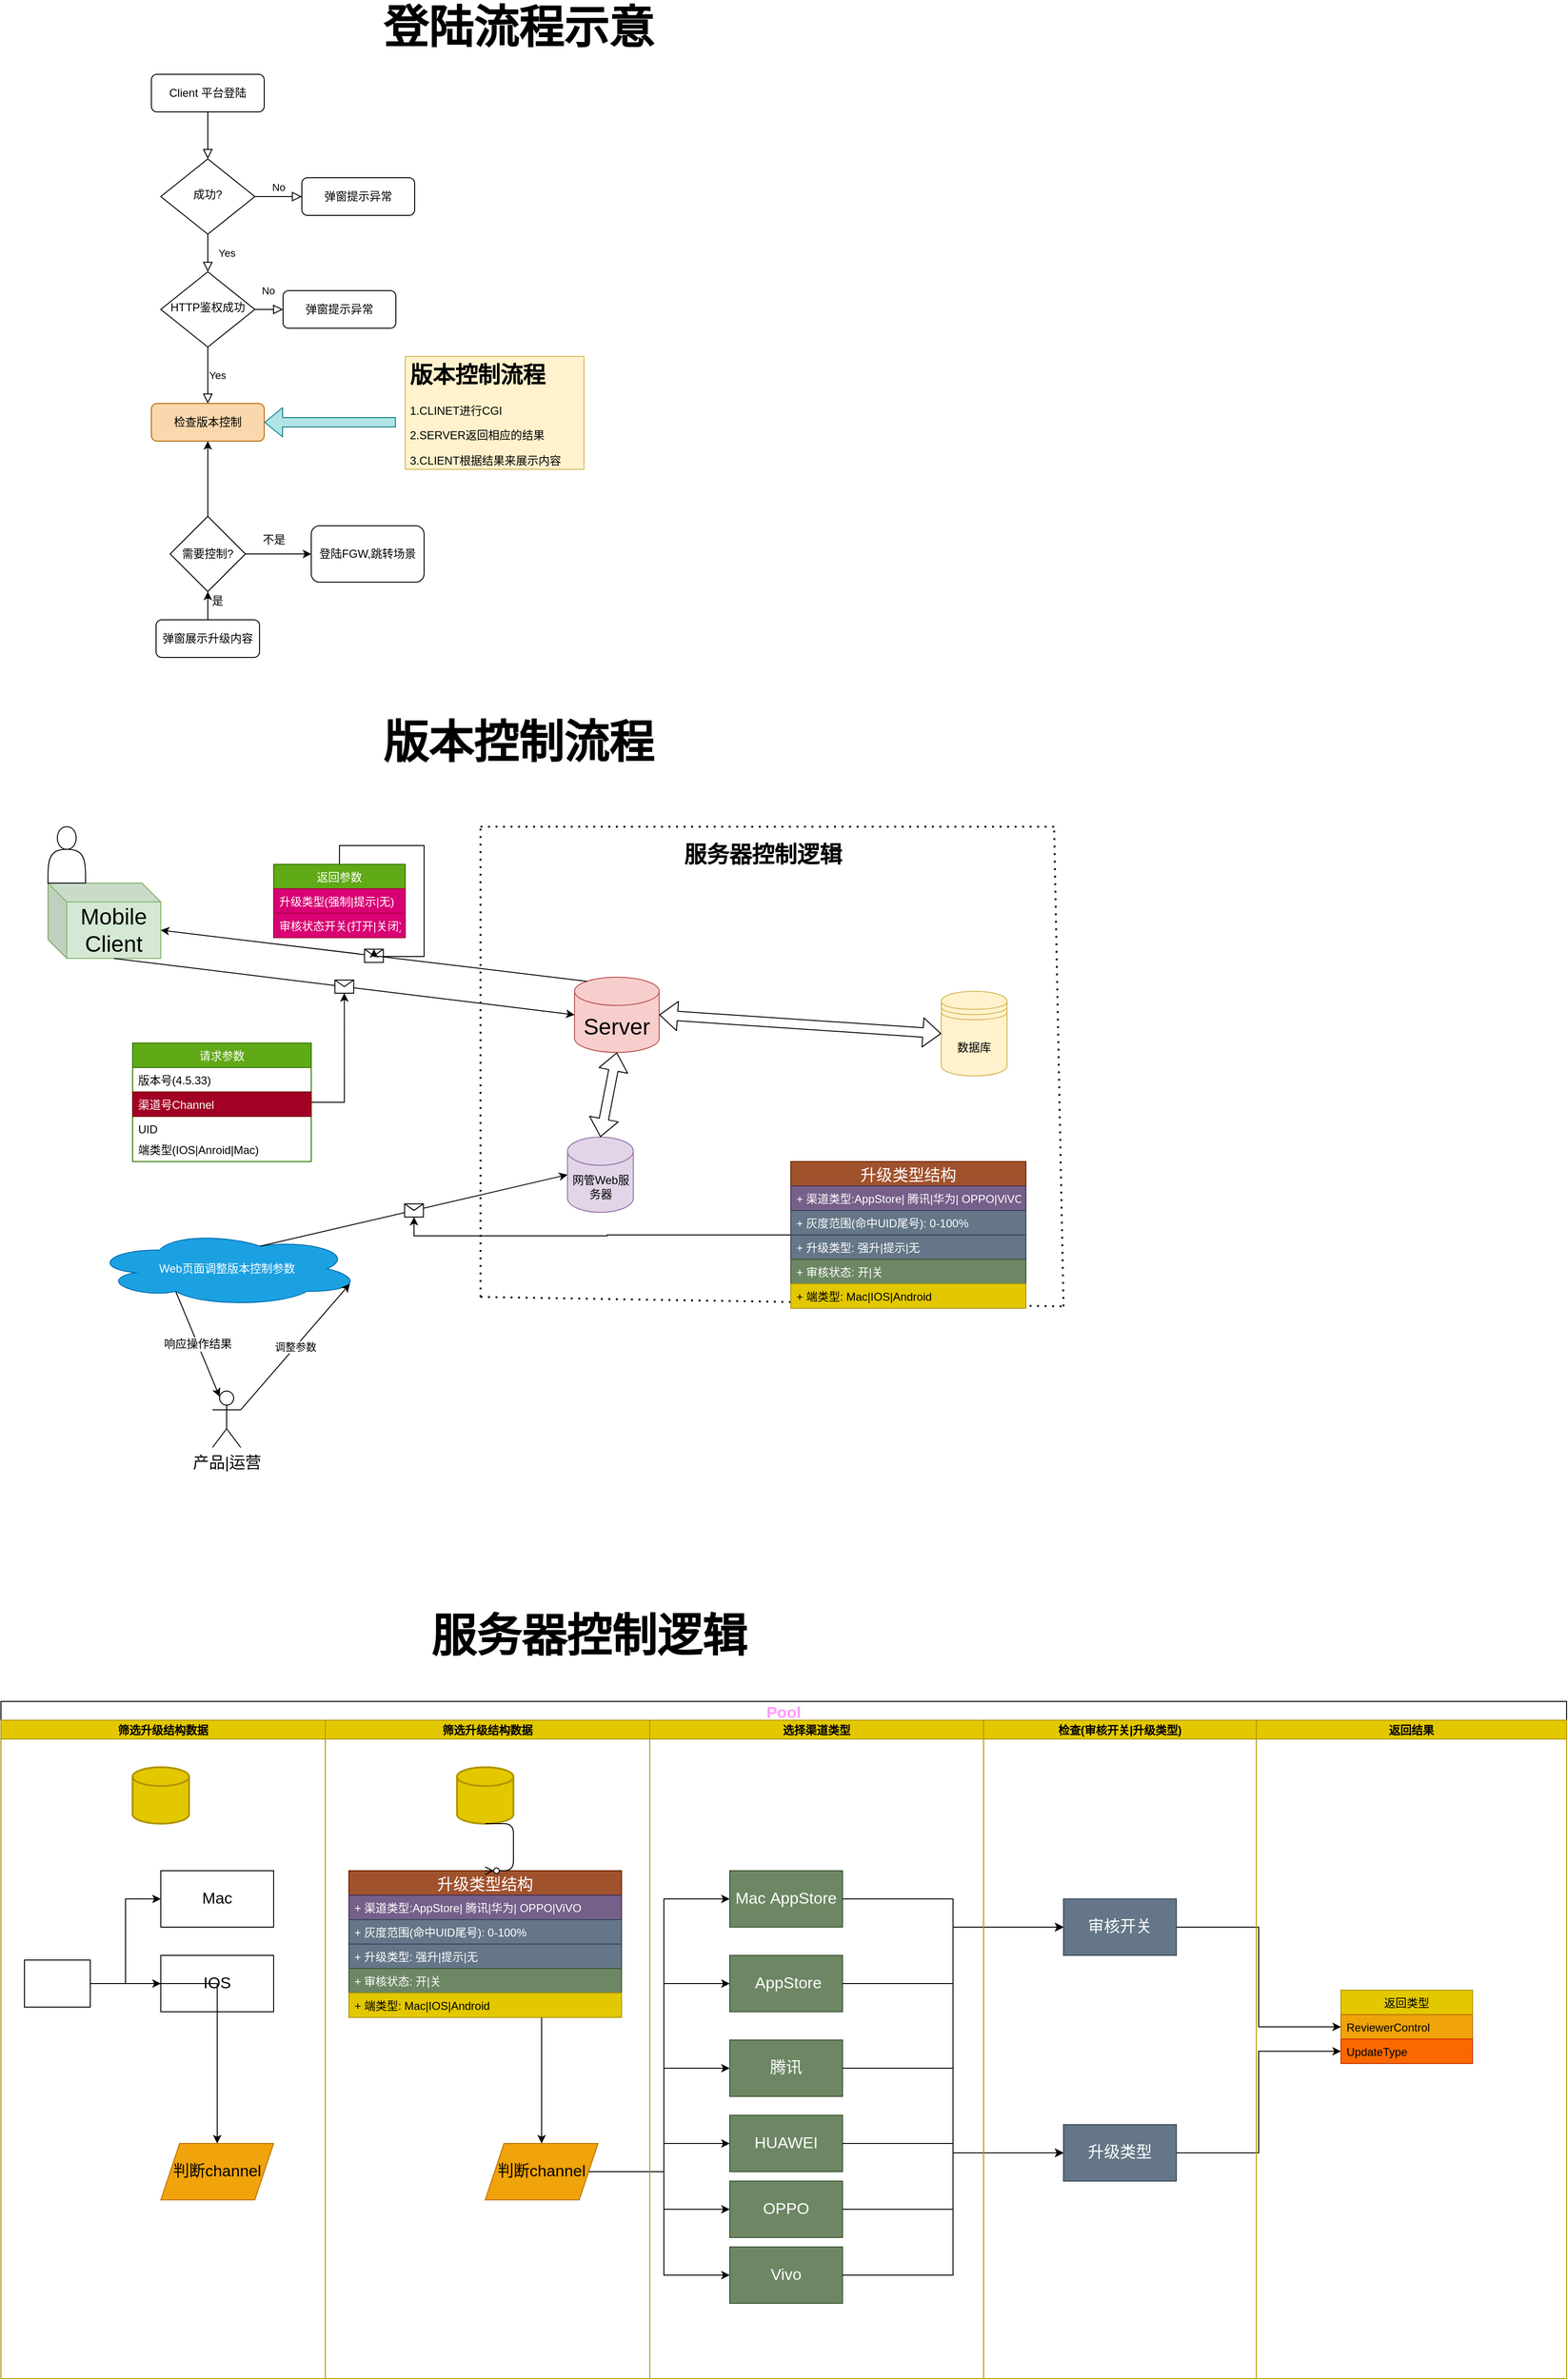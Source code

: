 <mxfile version="14.9.2" type="github">
  <diagram id="C5RBs43oDa-KdzZeNtuy" name="Page-1">
    <mxGraphModel dx="3263" dy="1162" grid="1" gridSize="10" guides="1" tooltips="1" connect="1" arrows="1" fold="1" page="1" pageScale="1" pageWidth="827" pageHeight="1169" math="0" shadow="0">
      <root>
        <mxCell id="WIyWlLk6GJQsqaUBKTNV-0" />
        <mxCell id="WIyWlLk6GJQsqaUBKTNV-1" parent="WIyWlLk6GJQsqaUBKTNV-0" />
        <mxCell id="WIyWlLk6GJQsqaUBKTNV-2" value="" style="rounded=0;html=1;jettySize=auto;orthogonalLoop=1;fontSize=11;endArrow=block;endFill=0;endSize=8;strokeWidth=1;shadow=0;labelBackgroundColor=none;edgeStyle=orthogonalEdgeStyle;" parent="WIyWlLk6GJQsqaUBKTNV-1" source="WIyWlLk6GJQsqaUBKTNV-3" target="WIyWlLk6GJQsqaUBKTNV-6" edge="1">
          <mxGeometry relative="1" as="geometry" />
        </mxCell>
        <mxCell id="WIyWlLk6GJQsqaUBKTNV-3" value="Client&amp;nbsp;平台登陆" style="rounded=1;whiteSpace=wrap;html=1;fontSize=12;glass=0;strokeWidth=1;shadow=0;" parent="WIyWlLk6GJQsqaUBKTNV-1" vertex="1">
          <mxGeometry x="160" y="80" width="120" height="40" as="geometry" />
        </mxCell>
        <mxCell id="WIyWlLk6GJQsqaUBKTNV-4" value="Yes" style="rounded=0;html=1;jettySize=auto;orthogonalLoop=1;fontSize=11;endArrow=block;endFill=0;endSize=8;strokeWidth=1;shadow=0;labelBackgroundColor=none;edgeStyle=orthogonalEdgeStyle;" parent="WIyWlLk6GJQsqaUBKTNV-1" source="WIyWlLk6GJQsqaUBKTNV-6" target="WIyWlLk6GJQsqaUBKTNV-10" edge="1">
          <mxGeometry y="20" relative="1" as="geometry">
            <mxPoint as="offset" />
          </mxGeometry>
        </mxCell>
        <mxCell id="WIyWlLk6GJQsqaUBKTNV-5" value="No" style="edgeStyle=orthogonalEdgeStyle;rounded=0;html=1;jettySize=auto;orthogonalLoop=1;fontSize=11;endArrow=block;endFill=0;endSize=8;strokeWidth=1;shadow=0;labelBackgroundColor=none;" parent="WIyWlLk6GJQsqaUBKTNV-1" source="WIyWlLk6GJQsqaUBKTNV-6" target="WIyWlLk6GJQsqaUBKTNV-7" edge="1">
          <mxGeometry y="10" relative="1" as="geometry">
            <mxPoint as="offset" />
          </mxGeometry>
        </mxCell>
        <mxCell id="WIyWlLk6GJQsqaUBKTNV-6" value="成功?" style="rhombus;whiteSpace=wrap;html=1;shadow=0;fontFamily=Helvetica;fontSize=12;align=center;strokeWidth=1;spacing=6;spacingTop=-4;" parent="WIyWlLk6GJQsqaUBKTNV-1" vertex="1">
          <mxGeometry x="170" y="170" width="100" height="80" as="geometry" />
        </mxCell>
        <mxCell id="WIyWlLk6GJQsqaUBKTNV-7" value="弹窗提示异常" style="rounded=1;whiteSpace=wrap;html=1;fontSize=12;glass=0;strokeWidth=1;shadow=0;" parent="WIyWlLk6GJQsqaUBKTNV-1" vertex="1">
          <mxGeometry x="320" y="190" width="120" height="40" as="geometry" />
        </mxCell>
        <mxCell id="WIyWlLk6GJQsqaUBKTNV-8" value="No" style="rounded=0;html=1;jettySize=auto;orthogonalLoop=1;fontSize=11;endArrow=block;endFill=0;endSize=8;strokeWidth=1;shadow=0;labelBackgroundColor=none;edgeStyle=orthogonalEdgeStyle;" parent="WIyWlLk6GJQsqaUBKTNV-1" source="WIyWlLk6GJQsqaUBKTNV-10" target="WIyWlLk6GJQsqaUBKTNV-11" edge="1">
          <mxGeometry x="0.333" y="20" relative="1" as="geometry">
            <mxPoint as="offset" />
          </mxGeometry>
        </mxCell>
        <mxCell id="WIyWlLk6GJQsqaUBKTNV-9" value="Yes" style="edgeStyle=orthogonalEdgeStyle;rounded=0;html=1;jettySize=auto;orthogonalLoop=1;fontSize=11;endArrow=block;endFill=0;endSize=8;strokeWidth=1;shadow=0;labelBackgroundColor=none;" parent="WIyWlLk6GJQsqaUBKTNV-1" source="WIyWlLk6GJQsqaUBKTNV-10" target="WIyWlLk6GJQsqaUBKTNV-12" edge="1">
          <mxGeometry y="10" relative="1" as="geometry">
            <mxPoint as="offset" />
          </mxGeometry>
        </mxCell>
        <mxCell id="WIyWlLk6GJQsqaUBKTNV-10" value="HTTP鉴权成功" style="rhombus;whiteSpace=wrap;html=1;shadow=0;fontFamily=Helvetica;fontSize=12;align=center;strokeWidth=1;spacing=6;spacingTop=-4;" parent="WIyWlLk6GJQsqaUBKTNV-1" vertex="1">
          <mxGeometry x="170" y="290" width="100" height="80" as="geometry" />
        </mxCell>
        <mxCell id="WIyWlLk6GJQsqaUBKTNV-11" value="弹窗提示异常" style="rounded=1;whiteSpace=wrap;html=1;fontSize=12;glass=0;strokeWidth=1;shadow=0;" parent="WIyWlLk6GJQsqaUBKTNV-1" vertex="1">
          <mxGeometry x="300" y="310" width="120" height="40" as="geometry" />
        </mxCell>
        <mxCell id="WIyWlLk6GJQsqaUBKTNV-12" value="检查版本控制" style="rounded=1;whiteSpace=wrap;html=1;fontSize=12;glass=0;strokeWidth=1;shadow=0;fillColor=#fad7ac;strokeColor=#b46504;" parent="WIyWlLk6GJQsqaUBKTNV-1" vertex="1">
          <mxGeometry x="160" y="430" width="120" height="40" as="geometry" />
        </mxCell>
        <mxCell id="D4YN4v9mlvJEu1m4oH__-1" style="edgeStyle=orthogonalEdgeStyle;rounded=0;orthogonalLoop=1;jettySize=auto;html=1;" parent="WIyWlLk6GJQsqaUBKTNV-1" source="D4YN4v9mlvJEu1m4oH__-0" target="WIyWlLk6GJQsqaUBKTNV-12" edge="1">
          <mxGeometry relative="1" as="geometry" />
        </mxCell>
        <mxCell id="D4YN4v9mlvJEu1m4oH__-6" style="edgeStyle=orthogonalEdgeStyle;rounded=0;orthogonalLoop=1;jettySize=auto;html=1;entryX=0;entryY=0.5;entryDx=0;entryDy=0;" parent="WIyWlLk6GJQsqaUBKTNV-1" source="D4YN4v9mlvJEu1m4oH__-0" target="D4YN4v9mlvJEu1m4oH__-2" edge="1">
          <mxGeometry relative="1" as="geometry" />
        </mxCell>
        <mxCell id="D4YN4v9mlvJEu1m4oH__-0" value="需要控制?" style="rhombus;whiteSpace=wrap;html=1;" parent="WIyWlLk6GJQsqaUBKTNV-1" vertex="1">
          <mxGeometry x="180" y="550" width="80" height="80" as="geometry" />
        </mxCell>
        <mxCell id="D4YN4v9mlvJEu1m4oH__-2" value="登陆FGW,跳转场景" style="rounded=1;whiteSpace=wrap;html=1;" parent="WIyWlLk6GJQsqaUBKTNV-1" vertex="1">
          <mxGeometry x="330" y="560" width="120" height="60" as="geometry" />
        </mxCell>
        <mxCell id="D4YN4v9mlvJEu1m4oH__-4" style="edgeStyle=orthogonalEdgeStyle;rounded=0;orthogonalLoop=1;jettySize=auto;html=1;" parent="WIyWlLk6GJQsqaUBKTNV-1" source="D4YN4v9mlvJEu1m4oH__-3" target="D4YN4v9mlvJEu1m4oH__-0" edge="1">
          <mxGeometry relative="1" as="geometry" />
        </mxCell>
        <mxCell id="D4YN4v9mlvJEu1m4oH__-3" value="弹窗展示升级内容" style="rounded=1;whiteSpace=wrap;html=1;" parent="WIyWlLk6GJQsqaUBKTNV-1" vertex="1">
          <mxGeometry x="165" y="660" width="110" height="40" as="geometry" />
        </mxCell>
        <mxCell id="D4YN4v9mlvJEu1m4oH__-5" value="是" style="text;html=1;align=center;verticalAlign=middle;resizable=0;points=[];autosize=1;strokeColor=none;" parent="WIyWlLk6GJQsqaUBKTNV-1" vertex="1">
          <mxGeometry x="215" y="630" width="30" height="20" as="geometry" />
        </mxCell>
        <mxCell id="D4YN4v9mlvJEu1m4oH__-7" value="不是" style="text;html=1;align=center;verticalAlign=middle;resizable=0;points=[];autosize=1;strokeColor=none;" parent="WIyWlLk6GJQsqaUBKTNV-1" vertex="1">
          <mxGeometry x="270" y="565" width="40" height="20" as="geometry" />
        </mxCell>
        <mxCell id="D4YN4v9mlvJEu1m4oH__-8" value="" style="shape=flexArrow;endArrow=classic;html=1;entryX=1;entryY=0.5;entryDx=0;entryDy=0;fillColor=#b0e3e6;strokeColor=#0e8088;" parent="WIyWlLk6GJQsqaUBKTNV-1" target="WIyWlLk6GJQsqaUBKTNV-12" edge="1">
          <mxGeometry width="50" height="50" relative="1" as="geometry">
            <mxPoint x="420" y="450" as="sourcePoint" />
            <mxPoint x="464" y="430" as="targetPoint" />
          </mxGeometry>
        </mxCell>
        <mxCell id="D4YN4v9mlvJEu1m4oH__-9" value="&lt;h1&gt;版本控制流程&lt;/h1&gt;&lt;p&gt;1.CLINET进行CGI&lt;/p&gt;&lt;p&gt;2.SERVER返回相应的结果&lt;/p&gt;&lt;p&gt;3.CLIENT根据结果来展示内容&lt;/p&gt;" style="text;html=1;strokeColor=#d6b656;fillColor=#fff2cc;spacing=5;spacingTop=-20;whiteSpace=wrap;overflow=hidden;rounded=0;" parent="WIyWlLk6GJQsqaUBKTNV-1" vertex="1">
          <mxGeometry x="430" y="380" width="190" height="120" as="geometry" />
        </mxCell>
        <mxCell id="D4YN4v9mlvJEu1m4oH__-10" value="&lt;font style=&quot;font-size: 48px&quot;&gt;登陆流程示意&lt;/font&gt;" style="text;html=1;align=center;verticalAlign=middle;resizable=0;points=[];autosize=1;strokeColor=none;fontSize=24;fontStyle=1" parent="WIyWlLk6GJQsqaUBKTNV-1" vertex="1">
          <mxGeometry x="400" y="10" width="300" height="40" as="geometry" />
        </mxCell>
        <mxCell id="D4YN4v9mlvJEu1m4oH__-46" value="&lt;h1 style=&quot;text-align: left&quot;&gt;版本控制流程&lt;/h1&gt;" style="text;html=1;align=center;verticalAlign=middle;resizable=0;points=[];autosize=1;strokeColor=none;fontSize=24;" parent="WIyWlLk6GJQsqaUBKTNV-1" vertex="1">
          <mxGeometry x="400" y="740" width="300" height="100" as="geometry" />
        </mxCell>
        <mxCell id="D4YN4v9mlvJEu1m4oH__-47" value="Mobile&lt;br&gt;Client" style="shape=cube;whiteSpace=wrap;html=1;boundedLbl=1;backgroundOutline=1;darkOpacity=0.05;darkOpacity2=0.1;fontSize=24;fillColor=#d5e8d4;strokeColor=#82b366;" parent="WIyWlLk6GJQsqaUBKTNV-1" vertex="1">
          <mxGeometry x="50" y="940" width="120" height="80" as="geometry" />
        </mxCell>
        <mxCell id="D4YN4v9mlvJEu1m4oH__-48" value="Server" style="shape=cylinder3;whiteSpace=wrap;html=1;boundedLbl=1;backgroundOutline=1;size=15;fontSize=24;fillColor=#f8cecc;strokeColor=#b85450;" parent="WIyWlLk6GJQsqaUBKTNV-1" vertex="1">
          <mxGeometry x="610" y="1040" width="90" height="80" as="geometry" />
        </mxCell>
        <mxCell id="0dqQhRruF30PHTMvhqvC-68" style="edgeStyle=orthogonalEdgeStyle;rounded=0;orthogonalLoop=1;jettySize=auto;html=1;entryX=0.5;entryY=1;entryDx=0;entryDy=0;" parent="WIyWlLk6GJQsqaUBKTNV-1" source="0dqQhRruF30PHTMvhqvC-1" target="0dqQhRruF30PHTMvhqvC-66" edge="1">
          <mxGeometry relative="1" as="geometry" />
        </mxCell>
        <mxCell id="0dqQhRruF30PHTMvhqvC-1" value="请求参数" style="swimlane;fontStyle=0;childLayout=stackLayout;horizontal=1;startSize=26;horizontalStack=0;resizeParent=1;resizeParentMax=0;resizeLast=0;collapsible=1;marginBottom=0;autosize=1;metaEdit=1;aspect=fixed;fillColor=#60a917;strokeColor=#2D7600;fontColor=#ffffff;" parent="WIyWlLk6GJQsqaUBKTNV-1" vertex="1">
          <mxGeometry x="140" y="1110" width="190" height="126" as="geometry" />
        </mxCell>
        <mxCell id="0dqQhRruF30PHTMvhqvC-2" value="版本号(4.5.33)" style="text;strokeColor=none;fillColor=none;align=left;verticalAlign=top;spacingLeft=4;spacingRight=4;overflow=hidden;rotatable=0;points=[[0,0.5],[1,0.5]];portConstraint=eastwest;" parent="0dqQhRruF30PHTMvhqvC-1" vertex="1">
          <mxGeometry y="26" width="190" height="26" as="geometry" />
        </mxCell>
        <mxCell id="0dqQhRruF30PHTMvhqvC-62" value="渠道号Channel" style="text;strokeColor=#6F0000;fillColor=#a20025;align=left;verticalAlign=top;spacingLeft=4;spacingRight=4;overflow=hidden;rotatable=0;points=[[0,0.5],[1,0.5]];portConstraint=eastwest;fontColor=#ffffff;" parent="0dqQhRruF30PHTMvhqvC-1" vertex="1">
          <mxGeometry y="52" width="190" height="26" as="geometry" />
        </mxCell>
        <object label="UID" Channel="" id="0dqQhRruF30PHTMvhqvC-4">
          <mxCell style="text;strokeColor=none;fillColor=none;align=left;verticalAlign=top;spacingLeft=4;spacingRight=4;overflow=hidden;rotatable=0;points=[[0,0.5],[1,0.5]];portConstraint=eastwest;" parent="0dqQhRruF30PHTMvhqvC-1" vertex="1">
            <mxGeometry y="78" width="190" height="22" as="geometry" />
          </mxCell>
        </object>
        <mxCell id="0dqQhRruF30PHTMvhqvC-3" value="端类型(IOS|Anroid|Mac)" style="text;strokeColor=none;fillColor=none;align=left;verticalAlign=top;spacingLeft=4;spacingRight=4;overflow=hidden;rotatable=0;points=[[0,0.5],[1,0.5]];portConstraint=eastwest;" parent="0dqQhRruF30PHTMvhqvC-1" vertex="1">
          <mxGeometry y="100" width="190" height="26" as="geometry" />
        </mxCell>
        <mxCell id="0dqQhRruF30PHTMvhqvC-7" value="" style="shape=actor;whiteSpace=wrap;html=1;" parent="WIyWlLk6GJQsqaUBKTNV-1" vertex="1">
          <mxGeometry x="50" y="880" width="40" height="60" as="geometry" />
        </mxCell>
        <mxCell id="0dqQhRruF30PHTMvhqvC-8" value="数据库" style="shape=datastore;whiteSpace=wrap;html=1;fillColor=#fff2cc;strokeColor=#d6b656;" parent="WIyWlLk6GJQsqaUBKTNV-1" vertex="1">
          <mxGeometry x="1000" y="1055" width="70" height="90" as="geometry" />
        </mxCell>
        <mxCell id="0dqQhRruF30PHTMvhqvC-9" value="产品|运营&lt;br style=&quot;font-size: 17px;&quot;&gt;" style="shape=umlActor;verticalLabelPosition=bottom;verticalAlign=top;html=1;outlineConnect=0;fontSize=17;" parent="WIyWlLk6GJQsqaUBKTNV-1" vertex="1">
          <mxGeometry x="225" y="1480" width="30" height="60" as="geometry" />
        </mxCell>
        <mxCell id="0dqQhRruF30PHTMvhqvC-10" value="Web页面调整版本控制参数" style="ellipse;shape=cloud;whiteSpace=wrap;html=1;fillColor=#1ba1e2;strokeColor=#006EAF;fontColor=#ffffff;" parent="WIyWlLk6GJQsqaUBKTNV-1" vertex="1">
          <mxGeometry x="97.5" y="1310" width="285" height="80" as="geometry" />
        </mxCell>
        <mxCell id="0dqQhRruF30PHTMvhqvC-19" value="网管Web服务器" style="shape=cylinder3;whiteSpace=wrap;html=1;boundedLbl=1;backgroundOutline=1;size=15;fillColor=#e1d5e7;strokeColor=#9673a6;" parent="WIyWlLk6GJQsqaUBKTNV-1" vertex="1">
          <mxGeometry x="602.5" y="1210" width="70" height="80" as="geometry" />
        </mxCell>
        <mxCell id="0dqQhRruF30PHTMvhqvC-33" value="" style="endArrow=classic;html=1;entryX=0.25;entryY=0.1;entryDx=0;entryDy=0;entryPerimeter=0;exitX=0.31;exitY=0.8;exitDx=0;exitDy=0;exitPerimeter=0;" parent="WIyWlLk6GJQsqaUBKTNV-1" source="0dqQhRruF30PHTMvhqvC-10" target="0dqQhRruF30PHTMvhqvC-9" edge="1">
          <mxGeometry relative="1" as="geometry">
            <mxPoint x="360" y="1540" as="sourcePoint" />
            <mxPoint x="460" y="1540" as="targetPoint" />
          </mxGeometry>
        </mxCell>
        <mxCell id="0dqQhRruF30PHTMvhqvC-34" value="&lt;span style=&quot;font-size: 12px ; background-color: rgb(248 , 249 , 250)&quot;&gt;响应操作结果&lt;/span&gt;" style="edgeLabel;resizable=0;html=1;align=center;verticalAlign=middle;" parent="0dqQhRruF30PHTMvhqvC-33" connectable="0" vertex="1">
          <mxGeometry relative="1" as="geometry" />
        </mxCell>
        <mxCell id="0dqQhRruF30PHTMvhqvC-35" value="" style="endArrow=classic;html=1;entryX=0.96;entryY=0.7;entryDx=0;entryDy=0;entryPerimeter=0;exitX=1;exitY=0.333;exitDx=0;exitDy=0;exitPerimeter=0;" parent="WIyWlLk6GJQsqaUBKTNV-1" source="0dqQhRruF30PHTMvhqvC-9" target="0dqQhRruF30PHTMvhqvC-10" edge="1">
          <mxGeometry relative="1" as="geometry">
            <mxPoint x="495" y="1670" as="sourcePoint" />
            <mxPoint x="655" y="1670" as="targetPoint" />
          </mxGeometry>
        </mxCell>
        <mxCell id="0dqQhRruF30PHTMvhqvC-36" value="调整参数" style="edgeLabel;resizable=0;html=1;align=center;verticalAlign=middle;" parent="0dqQhRruF30PHTMvhqvC-35" connectable="0" vertex="1">
          <mxGeometry relative="1" as="geometry" />
        </mxCell>
        <mxCell id="0dqQhRruF30PHTMvhqvC-39" value="" style="shape=flexArrow;endArrow=classic;startArrow=classic;html=1;entryX=0.5;entryY=1;entryDx=0;entryDy=0;entryPerimeter=0;exitX=0.5;exitY=0;exitDx=0;exitDy=0;exitPerimeter=0;" parent="WIyWlLk6GJQsqaUBKTNV-1" source="0dqQhRruF30PHTMvhqvC-19" target="D4YN4v9mlvJEu1m4oH__-48" edge="1">
          <mxGeometry width="100" height="100" relative="1" as="geometry">
            <mxPoint x="350" y="1250" as="sourcePoint" />
            <mxPoint x="450" y="1150" as="targetPoint" />
          </mxGeometry>
        </mxCell>
        <mxCell id="0dqQhRruF30PHTMvhqvC-42" value="" style="shape=flexArrow;endArrow=classic;startArrow=classic;html=1;entryX=0;entryY=0.5;entryDx=0;entryDy=0;exitX=1;exitY=0.5;exitDx=0;exitDy=0;exitPerimeter=0;" parent="WIyWlLk6GJQsqaUBKTNV-1" source="D4YN4v9mlvJEu1m4oH__-48" target="0dqQhRruF30PHTMvhqvC-8" edge="1">
          <mxGeometry width="100" height="100" relative="1" as="geometry">
            <mxPoint x="590" y="1110" as="sourcePoint" />
            <mxPoint x="460" y="1080" as="targetPoint" />
            <Array as="points" />
          </mxGeometry>
        </mxCell>
        <mxCell id="0dqQhRruF30PHTMvhqvC-65" value="" style="endArrow=classic;html=1;exitX=0;exitY=0;exitDx=70;exitDy=80;exitPerimeter=0;entryX=0;entryY=0.5;entryDx=0;entryDy=0;entryPerimeter=0;" parent="WIyWlLk6GJQsqaUBKTNV-1" source="D4YN4v9mlvJEu1m4oH__-47" target="D4YN4v9mlvJEu1m4oH__-48" edge="1">
          <mxGeometry relative="1" as="geometry">
            <mxPoint x="290" y="1120" as="sourcePoint" />
            <mxPoint x="420" y="1110" as="targetPoint" />
          </mxGeometry>
        </mxCell>
        <mxCell id="0dqQhRruF30PHTMvhqvC-66" value="" style="shape=message;html=1;outlineConnect=0;" parent="0dqQhRruF30PHTMvhqvC-65" vertex="1">
          <mxGeometry width="20" height="14" relative="1" as="geometry">
            <mxPoint x="-10" y="-7" as="offset" />
          </mxGeometry>
        </mxCell>
        <mxCell id="0dqQhRruF30PHTMvhqvC-69" value="" style="endArrow=classic;html=1;exitX=0.145;exitY=0;exitDx=0;exitDy=4.35;exitPerimeter=0;entryX=0;entryY=0;entryDx=120;entryDy=50;entryPerimeter=0;" parent="WIyWlLk6GJQsqaUBKTNV-1" source="D4YN4v9mlvJEu1m4oH__-48" target="D4YN4v9mlvJEu1m4oH__-47" edge="1">
          <mxGeometry relative="1" as="geometry">
            <mxPoint x="290" y="1020" as="sourcePoint" />
            <mxPoint x="210" y="950" as="targetPoint" />
          </mxGeometry>
        </mxCell>
        <mxCell id="0dqQhRruF30PHTMvhqvC-70" value="" style="shape=message;html=1;outlineConnect=0;" parent="0dqQhRruF30PHTMvhqvC-69" vertex="1">
          <mxGeometry width="20" height="14" relative="1" as="geometry">
            <mxPoint x="-10" y="-7" as="offset" />
          </mxGeometry>
        </mxCell>
        <mxCell id="0dqQhRruF30PHTMvhqvC-75" style="edgeStyle=orthogonalEdgeStyle;rounded=0;orthogonalLoop=1;jettySize=auto;html=1;entryX=0.5;entryY=0;entryDx=0;entryDy=0;exitX=0.5;exitY=0;exitDx=0;exitDy=0;" parent="WIyWlLk6GJQsqaUBKTNV-1" source="0dqQhRruF30PHTMvhqvC-71" target="0dqQhRruF30PHTMvhqvC-70" edge="1">
          <mxGeometry relative="1" as="geometry" />
        </mxCell>
        <mxCell id="0dqQhRruF30PHTMvhqvC-71" value="返回参数" style="swimlane;fontStyle=0;childLayout=stackLayout;horizontal=1;startSize=26;horizontalStack=0;resizeParent=1;resizeParentMax=0;resizeLast=0;collapsible=1;marginBottom=0;fillColor=#60a917;strokeColor=#2D7600;fontColor=#ffffff;" parent="WIyWlLk6GJQsqaUBKTNV-1" vertex="1">
          <mxGeometry x="290" y="920" width="140" height="78" as="geometry" />
        </mxCell>
        <mxCell id="0dqQhRruF30PHTMvhqvC-72" value="升级类型(强制|提示|无)" style="text;strokeColor=#A50040;fillColor=#d80073;align=left;verticalAlign=top;spacingLeft=4;spacingRight=4;overflow=hidden;rotatable=0;points=[[0,0.5],[1,0.5]];portConstraint=eastwest;fontColor=#ffffff;" parent="0dqQhRruF30PHTMvhqvC-71" vertex="1">
          <mxGeometry y="26" width="140" height="26" as="geometry" />
        </mxCell>
        <mxCell id="0dqQhRruF30PHTMvhqvC-73" value="审核状态开关(打开|关闭)" style="text;strokeColor=#A50040;fillColor=#d80073;align=left;verticalAlign=top;spacingLeft=4;spacingRight=4;overflow=hidden;rotatable=0;points=[[0,0.5],[1,0.5]];portConstraint=eastwest;fontColor=#ffffff;" parent="0dqQhRruF30PHTMvhqvC-71" vertex="1">
          <mxGeometry y="52" width="140" height="26" as="geometry" />
        </mxCell>
        <mxCell id="0dqQhRruF30PHTMvhqvC-77" value="" style="endArrow=none;dashed=1;html=1;dashPattern=1 3;strokeWidth=2;" parent="WIyWlLk6GJQsqaUBKTNV-1" edge="1">
          <mxGeometry width="50" height="50" relative="1" as="geometry">
            <mxPoint x="510" y="1380" as="sourcePoint" />
            <mxPoint x="510" y="880" as="targetPoint" />
          </mxGeometry>
        </mxCell>
        <mxCell id="0dqQhRruF30PHTMvhqvC-78" value="" style="endArrow=none;dashed=1;html=1;dashPattern=1 3;strokeWidth=2;" parent="WIyWlLk6GJQsqaUBKTNV-1" edge="1">
          <mxGeometry width="50" height="50" relative="1" as="geometry">
            <mxPoint x="510" y="880" as="sourcePoint" />
            <mxPoint x="1120" y="880" as="targetPoint" />
          </mxGeometry>
        </mxCell>
        <mxCell id="0dqQhRruF30PHTMvhqvC-79" value="" style="endArrow=none;dashed=1;html=1;dashPattern=1 3;strokeWidth=2;" parent="WIyWlLk6GJQsqaUBKTNV-1" edge="1">
          <mxGeometry width="50" height="50" relative="1" as="geometry">
            <mxPoint x="1130" y="1390" as="sourcePoint" />
            <mxPoint x="1120" y="880" as="targetPoint" />
          </mxGeometry>
        </mxCell>
        <mxCell id="0dqQhRruF30PHTMvhqvC-80" value="" style="endArrow=none;dashed=1;html=1;dashPattern=1 3;strokeWidth=2;" parent="WIyWlLk6GJQsqaUBKTNV-1" edge="1">
          <mxGeometry width="50" height="50" relative="1" as="geometry">
            <mxPoint x="510" y="1380" as="sourcePoint" />
            <mxPoint x="1130" y="1390" as="targetPoint" />
          </mxGeometry>
        </mxCell>
        <mxCell id="0dqQhRruF30PHTMvhqvC-82" value="服务器控制逻辑" style="text;strokeColor=none;fillColor=none;html=1;fontSize=24;fontStyle=1;verticalAlign=middle;align=center;" parent="WIyWlLk6GJQsqaUBKTNV-1" vertex="1">
          <mxGeometry x="760" y="890" width="100" height="40" as="geometry" />
        </mxCell>
        <mxCell id="0dqQhRruF30PHTMvhqvC-84" value="&lt;span style=&quot;color: rgb(0 , 0 , 0) ; font-weight: 700&quot;&gt;&lt;font style=&quot;font-size: 48px&quot;&gt;服务器控制逻辑&lt;/font&gt;&lt;/span&gt;" style="text;html=1;align=center;verticalAlign=middle;resizable=0;points=[];autosize=1;strokeColor=none;fontSize=17;fontColor=#FF99FF;" parent="WIyWlLk6GJQsqaUBKTNV-1" vertex="1">
          <mxGeometry x="450" y="1720" width="350" height="40" as="geometry" />
        </mxCell>
        <mxCell id="OAMbJ3CtcpUxDA4NEAeq-6" style="edgeStyle=orthogonalEdgeStyle;rounded=0;orthogonalLoop=1;jettySize=auto;html=1;entryX=0.5;entryY=1;entryDx=0;entryDy=0;" edge="1" parent="WIyWlLk6GJQsqaUBKTNV-1" source="0dqQhRruF30PHTMvhqvC-85" target="OAMbJ3CtcpUxDA4NEAeq-5">
          <mxGeometry relative="1" as="geometry" />
        </mxCell>
        <mxCell id="0dqQhRruF30PHTMvhqvC-85" value="升级类型结构" style="swimlane;fontStyle=0;childLayout=stackLayout;horizontal=1;startSize=26;fillColor=#a0522d;horizontalStack=0;resizeParent=1;resizeParentMax=0;resizeLast=0;collapsible=1;marginBottom=0;fontSize=17;strokeColor=#6D1F00;fontColor=#ffffff;" parent="WIyWlLk6GJQsqaUBKTNV-1" vertex="1">
          <mxGeometry x="840" y="1236" width="250" height="156" as="geometry" />
        </mxCell>
        <mxCell id="0dqQhRruF30PHTMvhqvC-87" value="+ 渠道类型:AppStore| 腾讯|华为| OPPO|ViVO" style="text;strokeColor=#432D57;fillColor=#76608a;align=left;verticalAlign=top;spacingLeft=4;spacingRight=4;overflow=hidden;rotatable=0;points=[[0,0.5],[1,0.5]];portConstraint=eastwest;fontColor=#ffffff;" parent="0dqQhRruF30PHTMvhqvC-85" vertex="1">
          <mxGeometry y="26" width="250" height="26" as="geometry" />
        </mxCell>
        <mxCell id="0dqQhRruF30PHTMvhqvC-97" value="+ 灰度范围(命中UID尾号): 0-100%" style="text;strokeColor=#314354;fillColor=#647687;align=left;verticalAlign=top;spacingLeft=4;spacingRight=4;overflow=hidden;rotatable=0;points=[[0,0.5],[1,0.5]];portConstraint=eastwest;fontColor=#ffffff;" parent="0dqQhRruF30PHTMvhqvC-85" vertex="1">
          <mxGeometry y="52" width="250" height="26" as="geometry" />
        </mxCell>
        <mxCell id="0dqQhRruF30PHTMvhqvC-96" value="+ 升级类型: 强升|提示|无" style="text;strokeColor=#314354;fillColor=#647687;align=left;verticalAlign=top;spacingLeft=4;spacingRight=4;overflow=hidden;rotatable=0;points=[[0,0.5],[1,0.5]];portConstraint=eastwest;fontColor=#ffffff;" parent="0dqQhRruF30PHTMvhqvC-85" vertex="1">
          <mxGeometry y="78" width="250" height="26" as="geometry" />
        </mxCell>
        <mxCell id="0dqQhRruF30PHTMvhqvC-95" value="+ 审核状态: 开|关" style="text;strokeColor=#3A5431;fillColor=#6d8764;align=left;verticalAlign=top;spacingLeft=4;spacingRight=4;overflow=hidden;rotatable=0;points=[[0,0.5],[1,0.5]];portConstraint=eastwest;fontColor=#ffffff;" parent="0dqQhRruF30PHTMvhqvC-85" vertex="1">
          <mxGeometry y="104" width="250" height="26" as="geometry" />
        </mxCell>
        <mxCell id="0dqQhRruF30PHTMvhqvC-86" value="+ 端类型: Mac|IOS|Android&#xa;" style="text;strokeColor=#B09500;fillColor=#e3c800;align=left;verticalAlign=top;spacingLeft=4;spacingRight=4;overflow=hidden;rotatable=0;points=[[0,0.5],[1,0.5]];portConstraint=eastwest;fontColor=#000000;" parent="0dqQhRruF30PHTMvhqvC-85" vertex="1">
          <mxGeometry y="130" width="250" height="26" as="geometry" />
        </mxCell>
        <mxCell id="0dqQhRruF30PHTMvhqvC-89" value="Pool" style="swimlane;childLayout=stackLayout;resizeParent=1;resizeParentMax=0;startSize=20;fontSize=17;fontColor=#FF99FF;metaEdit=1;resizeHeight=1;resizeWidth=1;" parent="WIyWlLk6GJQsqaUBKTNV-1" vertex="1">
          <mxGeometry y="1810" width="1665" height="720" as="geometry" />
        </mxCell>
        <mxCell id="OAMbJ3CtcpUxDA4NEAeq-35" value="筛选升级结构数据" style="swimlane;startSize=20;resizeWidth=1;resizeHeight=1;fillColor=#e3c800;strokeColor=#B09500;fontColor=#000000;" vertex="1" parent="0dqQhRruF30PHTMvhqvC-89">
          <mxGeometry y="20" width="345" height="700" as="geometry" />
        </mxCell>
        <mxCell id="OAMbJ3CtcpUxDA4NEAeq-36" value="Mac" style="whiteSpace=wrap;html=1;rounded=0;fontSize=17;" vertex="1" parent="OAMbJ3CtcpUxDA4NEAeq-35">
          <mxGeometry x="170" y="160" width="120" height="60" as="geometry" />
        </mxCell>
        <mxCell id="OAMbJ3CtcpUxDA4NEAeq-37" value="IOS" style="rounded=0;whiteSpace=wrap;html=1;fontSize=17;fontColor=#000000;" vertex="1" parent="OAMbJ3CtcpUxDA4NEAeq-35">
          <mxGeometry x="170" y="250" width="120" height="60" as="geometry" />
        </mxCell>
        <mxCell id="OAMbJ3CtcpUxDA4NEAeq-38" style="edgeStyle=orthogonalEdgeStyle;rounded=0;orthogonalLoop=1;jettySize=auto;html=1;entryX=0;entryY=0.5;entryDx=0;entryDy=0;fontSize=17;fontColor=#000000;" edge="1" parent="OAMbJ3CtcpUxDA4NEAeq-35" source="OAMbJ3CtcpUxDA4NEAeq-41" target="OAMbJ3CtcpUxDA4NEAeq-37">
          <mxGeometry relative="1" as="geometry" />
        </mxCell>
        <mxCell id="OAMbJ3CtcpUxDA4NEAeq-39" style="edgeStyle=orthogonalEdgeStyle;rounded=0;orthogonalLoop=1;jettySize=auto;html=1;entryX=0;entryY=0.5;entryDx=0;entryDy=0;fontSize=17;fontColor=#000000;" edge="1" parent="OAMbJ3CtcpUxDA4NEAeq-35" source="OAMbJ3CtcpUxDA4NEAeq-41" target="OAMbJ3CtcpUxDA4NEAeq-36">
          <mxGeometry relative="1" as="geometry" />
        </mxCell>
        <mxCell id="OAMbJ3CtcpUxDA4NEAeq-40" style="edgeStyle=orthogonalEdgeStyle;rounded=0;orthogonalLoop=1;jettySize=auto;html=1;entryX=0.5;entryY=0;entryDx=0;entryDy=0;fontSize=17;fontColor=#000000;" edge="1" parent="OAMbJ3CtcpUxDA4NEAeq-35" source="OAMbJ3CtcpUxDA4NEAeq-41" target="OAMbJ3CtcpUxDA4NEAeq-42">
          <mxGeometry relative="1" as="geometry">
            <mxPoint x="169" y="380" as="targetPoint" />
          </mxGeometry>
        </mxCell>
        <mxCell id="OAMbJ3CtcpUxDA4NEAeq-41" value="" style="verticalLabelPosition=bottom;verticalAlign=top;html=1;shape=mxgraph.basic.rect;fillColor2=none;strokeWidth=1;size=20;indent=5;fontSize=17;fontColor=#000000;" vertex="1" parent="OAMbJ3CtcpUxDA4NEAeq-35">
          <mxGeometry x="25" y="255" width="70" height="50" as="geometry" />
        </mxCell>
        <mxCell id="OAMbJ3CtcpUxDA4NEAeq-42" value="判断channel" style="shape=parallelogram;perimeter=parallelogramPerimeter;whiteSpace=wrap;html=1;fixedSize=1;fontSize=17;fontColor=#000000;fillColor=#f0a30a;strokeColor=#BD7000;" vertex="1" parent="OAMbJ3CtcpUxDA4NEAeq-35">
          <mxGeometry x="170" y="450" width="120" height="60" as="geometry" />
        </mxCell>
        <mxCell id="OAMbJ3CtcpUxDA4NEAeq-43" value="" style="strokeWidth=2;html=1;shape=mxgraph.flowchart.database;whiteSpace=wrap;fillColor=#e3c800;strokeColor=#B09500;fontColor=#000000;" vertex="1" parent="OAMbJ3CtcpUxDA4NEAeq-35">
          <mxGeometry x="140" y="50" width="60" height="60" as="geometry" />
        </mxCell>
        <mxCell id="0dqQhRruF30PHTMvhqvC-90" value="筛选升级结构数据" style="swimlane;startSize=20;resizeWidth=1;resizeHeight=1;fillColor=#e3c800;strokeColor=#B09500;fontColor=#000000;" parent="0dqQhRruF30PHTMvhqvC-89" vertex="1">
          <mxGeometry x="345" y="20" width="345" height="700" as="geometry" />
        </mxCell>
        <mxCell id="0dqQhRruF30PHTMvhqvC-104" value="Mac" style="whiteSpace=wrap;html=1;rounded=0;fontSize=17;" parent="0dqQhRruF30PHTMvhqvC-90" vertex="1">
          <mxGeometry x="170" y="160" width="120" height="60" as="geometry" />
        </mxCell>
        <mxCell id="0dqQhRruF30PHTMvhqvC-109" value="IOS" style="rounded=0;whiteSpace=wrap;html=1;fontSize=17;fontColor=#000000;" parent="0dqQhRruF30PHTMvhqvC-90" vertex="1">
          <mxGeometry x="170" y="250" width="120" height="60" as="geometry" />
        </mxCell>
        <mxCell id="0dqQhRruF30PHTMvhqvC-117" style="edgeStyle=orthogonalEdgeStyle;rounded=0;orthogonalLoop=1;jettySize=auto;html=1;entryX=0;entryY=0.5;entryDx=0;entryDy=0;fontSize=17;fontColor=#000000;" parent="0dqQhRruF30PHTMvhqvC-90" source="0dqQhRruF30PHTMvhqvC-113" target="0dqQhRruF30PHTMvhqvC-109" edge="1">
          <mxGeometry relative="1" as="geometry" />
        </mxCell>
        <mxCell id="0dqQhRruF30PHTMvhqvC-132" style="edgeStyle=orthogonalEdgeStyle;rounded=0;orthogonalLoop=1;jettySize=auto;html=1;entryX=0;entryY=0.5;entryDx=0;entryDy=0;fontSize=17;fontColor=#000000;" parent="0dqQhRruF30PHTMvhqvC-90" source="0dqQhRruF30PHTMvhqvC-113" target="0dqQhRruF30PHTMvhqvC-104" edge="1">
          <mxGeometry relative="1" as="geometry" />
        </mxCell>
        <mxCell id="0dqQhRruF30PHTMvhqvC-133" style="edgeStyle=orthogonalEdgeStyle;rounded=0;orthogonalLoop=1;jettySize=auto;html=1;entryX=0.5;entryY=0;entryDx=0;entryDy=0;fontSize=17;fontColor=#000000;" parent="0dqQhRruF30PHTMvhqvC-90" source="0dqQhRruF30PHTMvhqvC-113" target="0dqQhRruF30PHTMvhqvC-131" edge="1">
          <mxGeometry relative="1" as="geometry">
            <mxPoint x="169" y="380" as="targetPoint" />
          </mxGeometry>
        </mxCell>
        <mxCell id="0dqQhRruF30PHTMvhqvC-113" value="" style="verticalLabelPosition=bottom;verticalAlign=top;html=1;shape=mxgraph.basic.rect;fillColor2=none;strokeWidth=1;size=20;indent=5;fontSize=17;fontColor=#000000;" parent="0dqQhRruF30PHTMvhqvC-90" vertex="1">
          <mxGeometry x="25" y="255" width="70" height="50" as="geometry" />
        </mxCell>
        <mxCell id="0dqQhRruF30PHTMvhqvC-131" value="判断channel" style="shape=parallelogram;perimeter=parallelogramPerimeter;whiteSpace=wrap;html=1;fixedSize=1;fontSize=17;fontColor=#000000;fillColor=#f0a30a;strokeColor=#BD7000;" parent="0dqQhRruF30PHTMvhqvC-90" vertex="1">
          <mxGeometry x="170" y="450" width="120" height="60" as="geometry" />
        </mxCell>
        <mxCell id="OAMbJ3CtcpUxDA4NEAeq-33" value="" style="strokeWidth=2;html=1;shape=mxgraph.flowchart.database;whiteSpace=wrap;fillColor=#e3c800;strokeColor=#B09500;fontColor=#000000;" vertex="1" parent="0dqQhRruF30PHTMvhqvC-90">
          <mxGeometry x="140" y="50" width="60" height="60" as="geometry" />
        </mxCell>
        <mxCell id="OAMbJ3CtcpUxDA4NEAeq-7" value="升级类型结构" style="swimlane;fontStyle=0;childLayout=stackLayout;horizontal=1;startSize=26;fillColor=#a0522d;horizontalStack=0;resizeParent=1;resizeParentMax=0;resizeLast=0;collapsible=1;marginBottom=0;fontSize=17;strokeColor=#6D1F00;fontColor=#ffffff;" vertex="1" parent="0dqQhRruF30PHTMvhqvC-90">
          <mxGeometry x="25" y="160" width="290" height="156" as="geometry" />
        </mxCell>
        <mxCell id="OAMbJ3CtcpUxDA4NEAeq-8" value="+ 渠道类型:AppStore| 腾讯|华为| OPPO|ViVO" style="text;strokeColor=#432D57;fillColor=#76608a;align=left;verticalAlign=top;spacingLeft=4;spacingRight=4;overflow=hidden;rotatable=0;points=[[0,0.5],[1,0.5]];portConstraint=eastwest;fontColor=#ffffff;" vertex="1" parent="OAMbJ3CtcpUxDA4NEAeq-7">
          <mxGeometry y="26" width="290" height="26" as="geometry" />
        </mxCell>
        <mxCell id="OAMbJ3CtcpUxDA4NEAeq-9" value="+ 灰度范围(命中UID尾号): 0-100%" style="text;strokeColor=#314354;fillColor=#647687;align=left;verticalAlign=top;spacingLeft=4;spacingRight=4;overflow=hidden;rotatable=0;points=[[0,0.5],[1,0.5]];portConstraint=eastwest;fontColor=#ffffff;" vertex="1" parent="OAMbJ3CtcpUxDA4NEAeq-7">
          <mxGeometry y="52" width="290" height="26" as="geometry" />
        </mxCell>
        <mxCell id="OAMbJ3CtcpUxDA4NEAeq-10" value="+ 升级类型: 强升|提示|无" style="text;strokeColor=#314354;fillColor=#647687;align=left;verticalAlign=top;spacingLeft=4;spacingRight=4;overflow=hidden;rotatable=0;points=[[0,0.5],[1,0.5]];portConstraint=eastwest;fontColor=#ffffff;" vertex="1" parent="OAMbJ3CtcpUxDA4NEAeq-7">
          <mxGeometry y="78" width="290" height="26" as="geometry" />
        </mxCell>
        <mxCell id="OAMbJ3CtcpUxDA4NEAeq-11" value="+ 审核状态: 开|关" style="text;strokeColor=#3A5431;fillColor=#6d8764;align=left;verticalAlign=top;spacingLeft=4;spacingRight=4;overflow=hidden;rotatable=0;points=[[0,0.5],[1,0.5]];portConstraint=eastwest;fontColor=#ffffff;" vertex="1" parent="OAMbJ3CtcpUxDA4NEAeq-7">
          <mxGeometry y="104" width="290" height="26" as="geometry" />
        </mxCell>
        <mxCell id="OAMbJ3CtcpUxDA4NEAeq-12" value="+ 端类型: Mac|IOS|Android&#xa;" style="text;strokeColor=#B09500;fillColor=#e3c800;align=left;verticalAlign=top;spacingLeft=4;spacingRight=4;overflow=hidden;rotatable=0;points=[[0,0.5],[1,0.5]];portConstraint=eastwest;fontColor=#000000;" vertex="1" parent="OAMbJ3CtcpUxDA4NEAeq-7">
          <mxGeometry y="130" width="290" height="26" as="geometry" />
        </mxCell>
        <mxCell id="OAMbJ3CtcpUxDA4NEAeq-34" value="" style="edgeStyle=entityRelationEdgeStyle;fontSize=12;html=1;endArrow=ERzeroToMany;endFill=1;exitX=0.5;exitY=1;exitDx=0;exitDy=0;exitPerimeter=0;entryX=0.5;entryY=0;entryDx=0;entryDy=0;" edge="1" parent="0dqQhRruF30PHTMvhqvC-90" source="OAMbJ3CtcpUxDA4NEAeq-33" target="OAMbJ3CtcpUxDA4NEAeq-7">
          <mxGeometry width="100" height="100" relative="1" as="geometry">
            <mxPoint x="-305" y="520" as="sourcePoint" />
            <mxPoint x="-205" y="420" as="targetPoint" />
          </mxGeometry>
        </mxCell>
        <mxCell id="0dqQhRruF30PHTMvhqvC-124" style="edgeStyle=orthogonalEdgeStyle;rounded=0;orthogonalLoop=1;jettySize=auto;html=1;entryX=0;entryY=0.5;entryDx=0;entryDy=0;fontSize=17;fontColor=#000000;exitX=1;exitY=0.5;exitDx=0;exitDy=0;" parent="0dqQhRruF30PHTMvhqvC-89" source="0dqQhRruF30PHTMvhqvC-131" target="0dqQhRruF30PHTMvhqvC-100" edge="1">
          <mxGeometry relative="1" as="geometry" />
        </mxCell>
        <mxCell id="0dqQhRruF30PHTMvhqvC-125" style="edgeStyle=orthogonalEdgeStyle;rounded=0;orthogonalLoop=1;jettySize=auto;html=1;entryX=0;entryY=0.5;entryDx=0;entryDy=0;fontSize=17;fontColor=#000000;exitX=1;exitY=0.5;exitDx=0;exitDy=0;" parent="0dqQhRruF30PHTMvhqvC-89" source="0dqQhRruF30PHTMvhqvC-131" target="0dqQhRruF30PHTMvhqvC-119" edge="1">
          <mxGeometry relative="1" as="geometry" />
        </mxCell>
        <mxCell id="0dqQhRruF30PHTMvhqvC-135" style="edgeStyle=orthogonalEdgeStyle;rounded=0;orthogonalLoop=1;jettySize=auto;html=1;entryX=0;entryY=0.5;entryDx=0;entryDy=0;fontSize=17;fontColor=#000000;" parent="0dqQhRruF30PHTMvhqvC-89" source="0dqQhRruF30PHTMvhqvC-131" target="0dqQhRruF30PHTMvhqvC-123" edge="1">
          <mxGeometry relative="1" as="geometry" />
        </mxCell>
        <mxCell id="0dqQhRruF30PHTMvhqvC-136" style="edgeStyle=orthogonalEdgeStyle;rounded=0;orthogonalLoop=1;jettySize=auto;html=1;entryX=0;entryY=0.5;entryDx=0;entryDy=0;fontSize=17;fontColor=#000000;" parent="0dqQhRruF30PHTMvhqvC-89" source="0dqQhRruF30PHTMvhqvC-131" target="0dqQhRruF30PHTMvhqvC-126" edge="1">
          <mxGeometry relative="1" as="geometry" />
        </mxCell>
        <mxCell id="0dqQhRruF30PHTMvhqvC-137" style="edgeStyle=orthogonalEdgeStyle;rounded=0;orthogonalLoop=1;jettySize=auto;html=1;entryX=0;entryY=0.5;entryDx=0;entryDy=0;fontSize=17;fontColor=#000000;" parent="0dqQhRruF30PHTMvhqvC-89" source="0dqQhRruF30PHTMvhqvC-131" target="0dqQhRruF30PHTMvhqvC-127" edge="1">
          <mxGeometry relative="1" as="geometry" />
        </mxCell>
        <mxCell id="0dqQhRruF30PHTMvhqvC-138" style="edgeStyle=orthogonalEdgeStyle;rounded=0;orthogonalLoop=1;jettySize=auto;html=1;entryX=0;entryY=0.5;entryDx=0;entryDy=0;fontSize=17;fontColor=#000000;" parent="0dqQhRruF30PHTMvhqvC-89" source="0dqQhRruF30PHTMvhqvC-131" target="0dqQhRruF30PHTMvhqvC-128" edge="1">
          <mxGeometry relative="1" as="geometry" />
        </mxCell>
        <mxCell id="0dqQhRruF30PHTMvhqvC-91" value="选择渠道类型" style="swimlane;startSize=20;fillColor=#e3c800;strokeColor=#B09500;fontColor=#000000;" parent="0dqQhRruF30PHTMvhqvC-89" vertex="1">
          <mxGeometry x="690" y="20" width="355" height="700" as="geometry" />
        </mxCell>
        <mxCell id="0dqQhRruF30PHTMvhqvC-100" value="Mac&amp;nbsp;AppStore" style="rounded=0;whiteSpace=wrap;html=1;fontSize=17;fontColor=#ffffff;fillColor=#6d8764;strokeColor=#3A5431;" parent="0dqQhRruF30PHTMvhqvC-91" vertex="1">
          <mxGeometry x="85" y="160" width="120" height="60" as="geometry" />
        </mxCell>
        <mxCell id="0dqQhRruF30PHTMvhqvC-119" value="&amp;nbsp;AppStore" style="rounded=0;whiteSpace=wrap;html=1;fontSize=17;fontColor=#ffffff;fillColor=#6d8764;strokeColor=#3A5431;" parent="0dqQhRruF30PHTMvhqvC-91" vertex="1">
          <mxGeometry x="85" y="250" width="120" height="60" as="geometry" />
        </mxCell>
        <mxCell id="0dqQhRruF30PHTMvhqvC-123" value="腾讯" style="rounded=0;whiteSpace=wrap;html=1;fontSize=17;fontColor=#ffffff;fillColor=#6d8764;strokeColor=#3A5431;" parent="0dqQhRruF30PHTMvhqvC-91" vertex="1">
          <mxGeometry x="85" y="340" width="120" height="60" as="geometry" />
        </mxCell>
        <mxCell id="0dqQhRruF30PHTMvhqvC-128" value="Vivo" style="rounded=0;whiteSpace=wrap;html=1;fontSize=17;fontColor=#ffffff;fillColor=#6d8764;strokeColor=#3A5431;" parent="0dqQhRruF30PHTMvhqvC-91" vertex="1">
          <mxGeometry x="85" y="560" width="120" height="60" as="geometry" />
        </mxCell>
        <mxCell id="0dqQhRruF30PHTMvhqvC-127" value="OPPO" style="rounded=0;whiteSpace=wrap;html=1;fontSize=17;fontColor=#ffffff;fillColor=#6d8764;strokeColor=#3A5431;" parent="0dqQhRruF30PHTMvhqvC-91" vertex="1">
          <mxGeometry x="85" y="490" width="120" height="60" as="geometry" />
        </mxCell>
        <mxCell id="0dqQhRruF30PHTMvhqvC-126" value="HUAWEI" style="rounded=0;whiteSpace=wrap;html=1;fontSize=17;fontColor=#ffffff;fillColor=#6d8764;strokeColor=#3A5431;" parent="0dqQhRruF30PHTMvhqvC-91" vertex="1">
          <mxGeometry x="85" y="420" width="120" height="60" as="geometry" />
        </mxCell>
        <mxCell id="OAMbJ3CtcpUxDA4NEAeq-13" style="edgeStyle=orthogonalEdgeStyle;rounded=0;orthogonalLoop=1;jettySize=auto;html=1;entryX=0;entryY=0.5;entryDx=0;entryDy=0;" edge="1" parent="0dqQhRruF30PHTMvhqvC-89" source="0dqQhRruF30PHTMvhqvC-100" target="0dqQhRruF30PHTMvhqvC-140">
          <mxGeometry relative="1" as="geometry" />
        </mxCell>
        <mxCell id="OAMbJ3CtcpUxDA4NEAeq-16" style="edgeStyle=orthogonalEdgeStyle;rounded=0;orthogonalLoop=1;jettySize=auto;html=1;entryX=0;entryY=0.5;entryDx=0;entryDy=0;" edge="1" parent="0dqQhRruF30PHTMvhqvC-89" source="0dqQhRruF30PHTMvhqvC-123" target="0dqQhRruF30PHTMvhqvC-140">
          <mxGeometry relative="1" as="geometry" />
        </mxCell>
        <mxCell id="OAMbJ3CtcpUxDA4NEAeq-20" style="edgeStyle=orthogonalEdgeStyle;rounded=0;orthogonalLoop=1;jettySize=auto;html=1;entryX=0;entryY=0.5;entryDx=0;entryDy=0;" edge="1" parent="0dqQhRruF30PHTMvhqvC-89" source="0dqQhRruF30PHTMvhqvC-119" target="0dqQhRruF30PHTMvhqvC-140">
          <mxGeometry relative="1" as="geometry" />
        </mxCell>
        <mxCell id="OAMbJ3CtcpUxDA4NEAeq-21" style="edgeStyle=orthogonalEdgeStyle;rounded=0;orthogonalLoop=1;jettySize=auto;html=1;entryX=0;entryY=0.5;entryDx=0;entryDy=0;" edge="1" parent="0dqQhRruF30PHTMvhqvC-89" source="0dqQhRruF30PHTMvhqvC-126" target="0dqQhRruF30PHTMvhqvC-140">
          <mxGeometry relative="1" as="geometry" />
        </mxCell>
        <mxCell id="OAMbJ3CtcpUxDA4NEAeq-22" style="edgeStyle=orthogonalEdgeStyle;rounded=0;orthogonalLoop=1;jettySize=auto;html=1;entryX=0;entryY=0.5;entryDx=0;entryDy=0;" edge="1" parent="0dqQhRruF30PHTMvhqvC-89" source="0dqQhRruF30PHTMvhqvC-127" target="0dqQhRruF30PHTMvhqvC-140">
          <mxGeometry relative="1" as="geometry" />
        </mxCell>
        <mxCell id="OAMbJ3CtcpUxDA4NEAeq-23" style="edgeStyle=orthogonalEdgeStyle;rounded=0;orthogonalLoop=1;jettySize=auto;html=1;entryX=0;entryY=0.5;entryDx=0;entryDy=0;" edge="1" parent="0dqQhRruF30PHTMvhqvC-89" source="0dqQhRruF30PHTMvhqvC-128" target="0dqQhRruF30PHTMvhqvC-140">
          <mxGeometry relative="1" as="geometry" />
        </mxCell>
        <mxCell id="OAMbJ3CtcpUxDA4NEAeq-24" style="edgeStyle=orthogonalEdgeStyle;rounded=0;orthogonalLoop=1;jettySize=auto;html=1;exitX=1;exitY=0.5;exitDx=0;exitDy=0;entryX=0;entryY=0.5;entryDx=0;entryDy=0;" edge="1" parent="0dqQhRruF30PHTMvhqvC-89" source="0dqQhRruF30PHTMvhqvC-100" target="0dqQhRruF30PHTMvhqvC-101">
          <mxGeometry relative="1" as="geometry" />
        </mxCell>
        <mxCell id="OAMbJ3CtcpUxDA4NEAeq-25" style="edgeStyle=orthogonalEdgeStyle;rounded=0;orthogonalLoop=1;jettySize=auto;html=1;entryX=0;entryY=0.5;entryDx=0;entryDy=0;" edge="1" parent="0dqQhRruF30PHTMvhqvC-89" source="0dqQhRruF30PHTMvhqvC-119" target="0dqQhRruF30PHTMvhqvC-101">
          <mxGeometry relative="1" as="geometry" />
        </mxCell>
        <mxCell id="OAMbJ3CtcpUxDA4NEAeq-26" style="edgeStyle=orthogonalEdgeStyle;rounded=0;orthogonalLoop=1;jettySize=auto;html=1;entryX=0;entryY=0.5;entryDx=0;entryDy=0;" edge="1" parent="0dqQhRruF30PHTMvhqvC-89" source="0dqQhRruF30PHTMvhqvC-123" target="0dqQhRruF30PHTMvhqvC-101">
          <mxGeometry relative="1" as="geometry" />
        </mxCell>
        <mxCell id="OAMbJ3CtcpUxDA4NEAeq-27" style="edgeStyle=orthogonalEdgeStyle;rounded=0;orthogonalLoop=1;jettySize=auto;html=1;entryX=0;entryY=0.5;entryDx=0;entryDy=0;" edge="1" parent="0dqQhRruF30PHTMvhqvC-89" source="0dqQhRruF30PHTMvhqvC-127" target="0dqQhRruF30PHTMvhqvC-101">
          <mxGeometry relative="1" as="geometry" />
        </mxCell>
        <mxCell id="OAMbJ3CtcpUxDA4NEAeq-28" style="edgeStyle=orthogonalEdgeStyle;rounded=0;orthogonalLoop=1;jettySize=auto;html=1;entryX=0;entryY=0.5;entryDx=0;entryDy=0;" edge="1" parent="0dqQhRruF30PHTMvhqvC-89" source="0dqQhRruF30PHTMvhqvC-128" target="0dqQhRruF30PHTMvhqvC-101">
          <mxGeometry relative="1" as="geometry" />
        </mxCell>
        <mxCell id="OAMbJ3CtcpUxDA4NEAeq-29" style="edgeStyle=orthogonalEdgeStyle;rounded=0;orthogonalLoop=1;jettySize=auto;html=1;entryX=0;entryY=0.5;entryDx=0;entryDy=0;" edge="1" parent="0dqQhRruF30PHTMvhqvC-89" source="0dqQhRruF30PHTMvhqvC-126" target="0dqQhRruF30PHTMvhqvC-101">
          <mxGeometry relative="1" as="geometry" />
        </mxCell>
        <mxCell id="OAMbJ3CtcpUxDA4NEAeq-31" style="edgeStyle=orthogonalEdgeStyle;rounded=0;orthogonalLoop=1;jettySize=auto;html=1;exitX=1;exitY=0.5;exitDx=0;exitDy=0;entryX=0;entryY=0.5;entryDx=0;entryDy=0;" edge="1" parent="0dqQhRruF30PHTMvhqvC-89" source="0dqQhRruF30PHTMvhqvC-140" target="OAMbJ3CtcpUxDA4NEAeq-2">
          <mxGeometry relative="1" as="geometry" />
        </mxCell>
        <mxCell id="OAMbJ3CtcpUxDA4NEAeq-32" style="edgeStyle=orthogonalEdgeStyle;rounded=0;orthogonalLoop=1;jettySize=auto;html=1;entryX=0;entryY=0.5;entryDx=0;entryDy=0;exitX=1;exitY=0.5;exitDx=0;exitDy=0;" edge="1" parent="0dqQhRruF30PHTMvhqvC-89" source="0dqQhRruF30PHTMvhqvC-101" target="OAMbJ3CtcpUxDA4NEAeq-1">
          <mxGeometry relative="1" as="geometry" />
        </mxCell>
        <mxCell id="0dqQhRruF30PHTMvhqvC-92" value="检查(审核开关|升级类型)" style="swimlane;startSize=20;fillColor=#e3c800;strokeColor=#B09500;fontColor=#000000;" parent="0dqQhRruF30PHTMvhqvC-89" vertex="1">
          <mxGeometry x="1045" y="20" width="290" height="700" as="geometry" />
        </mxCell>
        <mxCell id="0dqQhRruF30PHTMvhqvC-101" value="升级类型" style="rounded=0;whiteSpace=wrap;html=1;fontSize=17;fontColor=#ffffff;fillColor=#647687;strokeColor=#314354;" parent="0dqQhRruF30PHTMvhqvC-92" vertex="1">
          <mxGeometry x="85" y="430" width="120" height="60" as="geometry" />
        </mxCell>
        <mxCell id="0dqQhRruF30PHTMvhqvC-140" value="审核开关" style="rounded=0;whiteSpace=wrap;html=1;fontSize=17;fontColor=#ffffff;fillColor=#647687;strokeColor=#314354;" parent="0dqQhRruF30PHTMvhqvC-92" vertex="1">
          <mxGeometry x="85" y="190" width="120" height="60" as="geometry" />
        </mxCell>
        <mxCell id="0dqQhRruF30PHTMvhqvC-139" value="返回结果" style="swimlane;startSize=20;fillColor=#e3c800;strokeColor=#B09500;fontColor=#000000;" parent="0dqQhRruF30PHTMvhqvC-89" vertex="1">
          <mxGeometry x="1335" y="20" width="330" height="700" as="geometry" />
        </mxCell>
        <mxCell id="OAMbJ3CtcpUxDA4NEAeq-0" value="返回类型" style="swimlane;fontStyle=0;childLayout=stackLayout;horizontal=1;startSize=26;fillColor=#e3c800;horizontalStack=0;resizeParent=1;resizeParentMax=0;resizeLast=0;collapsible=1;marginBottom=0;strokeColor=#B09500;fontColor=#000000;" vertex="1" parent="0dqQhRruF30PHTMvhqvC-139">
          <mxGeometry x="90" y="287" width="140" height="78" as="geometry" />
        </mxCell>
        <mxCell id="OAMbJ3CtcpUxDA4NEAeq-2" value="ReviewerControl" style="text;strokeColor=#BD7000;fillColor=#f0a30a;align=left;verticalAlign=top;spacingLeft=4;spacingRight=4;overflow=hidden;rotatable=0;points=[[0,0.5],[1,0.5]];portConstraint=eastwest;fontColor=#000000;" vertex="1" parent="OAMbJ3CtcpUxDA4NEAeq-0">
          <mxGeometry y="26" width="140" height="26" as="geometry" />
        </mxCell>
        <mxCell id="OAMbJ3CtcpUxDA4NEAeq-1" value="UpdateType" style="text;strokeColor=#C73500;fillColor=#fa6800;align=left;verticalAlign=top;spacingLeft=4;spacingRight=4;overflow=hidden;rotatable=0;points=[[0,0.5],[1,0.5]];portConstraint=eastwest;fontColor=#000000;" vertex="1" parent="OAMbJ3CtcpUxDA4NEAeq-0">
          <mxGeometry y="52" width="140" height="26" as="geometry" />
        </mxCell>
        <mxCell id="OAMbJ3CtcpUxDA4NEAeq-4" value="" style="endArrow=classic;html=1;exitX=0.625;exitY=0.2;exitDx=0;exitDy=0;exitPerimeter=0;entryX=0;entryY=0.5;entryDx=0;entryDy=0;entryPerimeter=0;" edge="1" parent="WIyWlLk6GJQsqaUBKTNV-1" source="0dqQhRruF30PHTMvhqvC-10" target="0dqQhRruF30PHTMvhqvC-19">
          <mxGeometry relative="1" as="geometry">
            <mxPoint x="145" y="1220" as="sourcePoint" />
            <mxPoint x="635" y="1280" as="targetPoint" />
          </mxGeometry>
        </mxCell>
        <mxCell id="OAMbJ3CtcpUxDA4NEAeq-5" value="" style="shape=message;html=1;outlineConnect=0;" vertex="1" parent="OAMbJ3CtcpUxDA4NEAeq-4">
          <mxGeometry width="20" height="14" relative="1" as="geometry">
            <mxPoint x="-10" y="-7" as="offset" />
          </mxGeometry>
        </mxCell>
      </root>
    </mxGraphModel>
  </diagram>
</mxfile>
